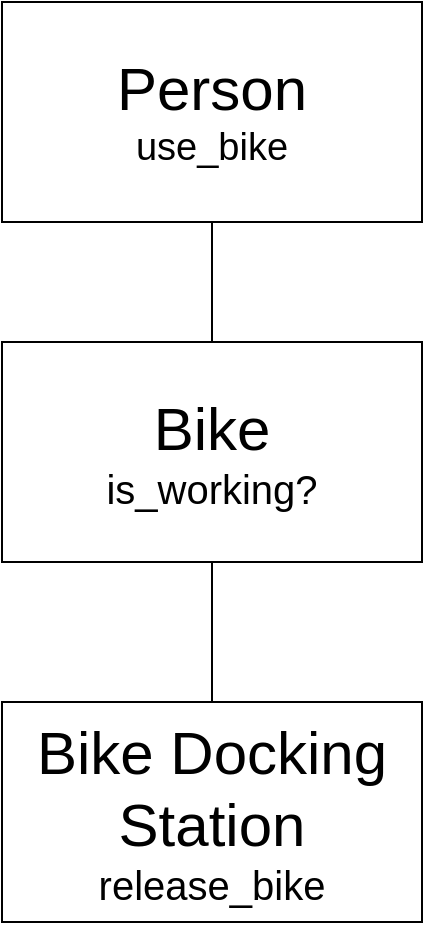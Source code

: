 <mxfile version="13.1.0" type="device"><diagram id="kWIQ60bpKV8PJrJ_2aYm" name="Page-1"><mxGraphModel dx="1113" dy="668" grid="1" gridSize="10" guides="1" tooltips="1" connect="1" arrows="1" fold="1" page="1" pageScale="1" pageWidth="827" pageHeight="1169" math="0" shadow="0"><root><mxCell id="0"/><mxCell id="1" parent="0"/><mxCell id="N8zIrPKDQ03o6ix2TfFG-1" value="&lt;font&gt;&lt;span style=&quot;font-size: 30px&quot;&gt;Person&lt;/span&gt;&lt;br&gt;&lt;font style=&quot;font-size: 19px&quot;&gt;use_bike&lt;/font&gt;&lt;br&gt;&lt;/font&gt;" style="rounded=0;whiteSpace=wrap;html=1;" vertex="1" parent="1"><mxGeometry x="110" y="330" width="210" height="110" as="geometry"/></mxCell><mxCell id="N8zIrPKDQ03o6ix2TfFG-2" value="&lt;font&gt;&lt;span style=&quot;font-size: 30px&quot;&gt;Bike&lt;/span&gt;&lt;br&gt;&lt;font style=&quot;font-size: 20px&quot;&gt;is_working?&lt;/font&gt;&lt;br&gt;&lt;/font&gt;" style="rounded=0;whiteSpace=wrap;html=1;" vertex="1" parent="1"><mxGeometry x="110" y="500" width="210" height="110" as="geometry"/></mxCell><mxCell id="N8zIrPKDQ03o6ix2TfFG-3" value="&lt;span style=&quot;font-size: 30px&quot;&gt;Bike Docking Station&lt;/span&gt;&lt;br&gt;&lt;font style=&quot;font-size: 20px&quot;&gt;release_bike&lt;/font&gt;" style="rounded=0;whiteSpace=wrap;html=1;" vertex="1" parent="1"><mxGeometry x="110" y="680" width="210" height="110" as="geometry"/></mxCell><mxCell id="N8zIrPKDQ03o6ix2TfFG-6" value="" style="endArrow=none;html=1;exitX=0.5;exitY=0;exitDx=0;exitDy=0;entryX=0.5;entryY=1;entryDx=0;entryDy=0;" edge="1" parent="1" source="N8zIrPKDQ03o6ix2TfFG-3" target="N8zIrPKDQ03o6ix2TfFG-2"><mxGeometry width="50" height="50" relative="1" as="geometry"><mxPoint x="250" y="590" as="sourcePoint"/><mxPoint x="300" y="540" as="targetPoint"/></mxGeometry></mxCell><mxCell id="N8zIrPKDQ03o6ix2TfFG-10" value="" style="endArrow=none;html=1;entryX=0.5;entryY=1;entryDx=0;entryDy=0;exitX=0.5;exitY=0;exitDx=0;exitDy=0;" edge="1" parent="1" source="N8zIrPKDQ03o6ix2TfFG-2" target="N8zIrPKDQ03o6ix2TfFG-1"><mxGeometry width="50" height="50" relative="1" as="geometry"><mxPoint x="120" y="650" as="sourcePoint"/><mxPoint x="170" y="600" as="targetPoint"/></mxGeometry></mxCell></root></mxGraphModel></diagram></mxfile>
